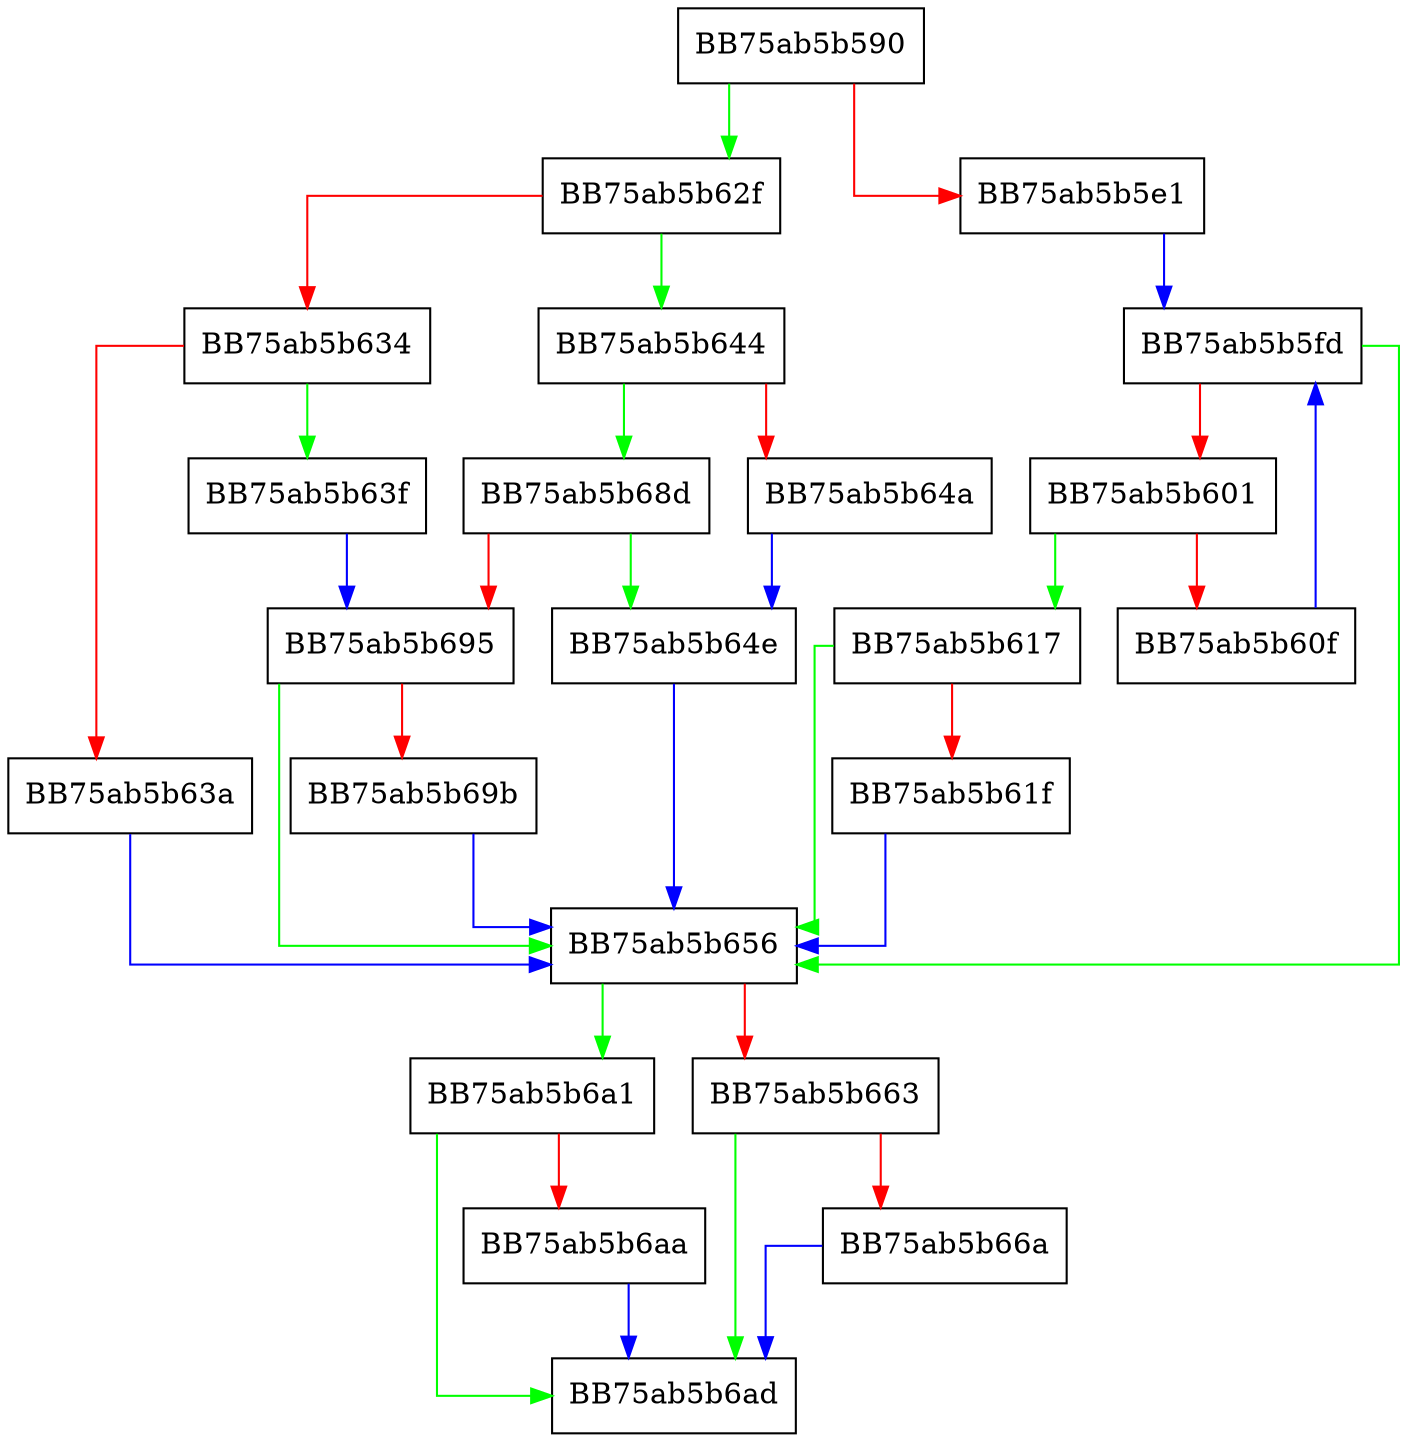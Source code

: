 digraph vdbeSorterCompareInt {
  node [shape="box"];
  graph [splines=ortho];
  BB75ab5b590 -> BB75ab5b62f [color="green"];
  BB75ab5b590 -> BB75ab5b5e1 [color="red"];
  BB75ab5b5e1 -> BB75ab5b5fd [color="blue"];
  BB75ab5b5fd -> BB75ab5b656 [color="green"];
  BB75ab5b5fd -> BB75ab5b601 [color="red"];
  BB75ab5b601 -> BB75ab5b617 [color="green"];
  BB75ab5b601 -> BB75ab5b60f [color="red"];
  BB75ab5b60f -> BB75ab5b5fd [color="blue"];
  BB75ab5b617 -> BB75ab5b656 [color="green"];
  BB75ab5b617 -> BB75ab5b61f [color="red"];
  BB75ab5b61f -> BB75ab5b656 [color="blue"];
  BB75ab5b62f -> BB75ab5b644 [color="green"];
  BB75ab5b62f -> BB75ab5b634 [color="red"];
  BB75ab5b634 -> BB75ab5b63f [color="green"];
  BB75ab5b634 -> BB75ab5b63a [color="red"];
  BB75ab5b63a -> BB75ab5b656 [color="blue"];
  BB75ab5b63f -> BB75ab5b695 [color="blue"];
  BB75ab5b644 -> BB75ab5b68d [color="green"];
  BB75ab5b644 -> BB75ab5b64a [color="red"];
  BB75ab5b64a -> BB75ab5b64e [color="blue"];
  BB75ab5b64e -> BB75ab5b656 [color="blue"];
  BB75ab5b656 -> BB75ab5b6a1 [color="green"];
  BB75ab5b656 -> BB75ab5b663 [color="red"];
  BB75ab5b663 -> BB75ab5b6ad [color="green"];
  BB75ab5b663 -> BB75ab5b66a [color="red"];
  BB75ab5b66a -> BB75ab5b6ad [color="blue"];
  BB75ab5b68d -> BB75ab5b64e [color="green"];
  BB75ab5b68d -> BB75ab5b695 [color="red"];
  BB75ab5b695 -> BB75ab5b656 [color="green"];
  BB75ab5b695 -> BB75ab5b69b [color="red"];
  BB75ab5b69b -> BB75ab5b656 [color="blue"];
  BB75ab5b6a1 -> BB75ab5b6ad [color="green"];
  BB75ab5b6a1 -> BB75ab5b6aa [color="red"];
  BB75ab5b6aa -> BB75ab5b6ad [color="blue"];
}